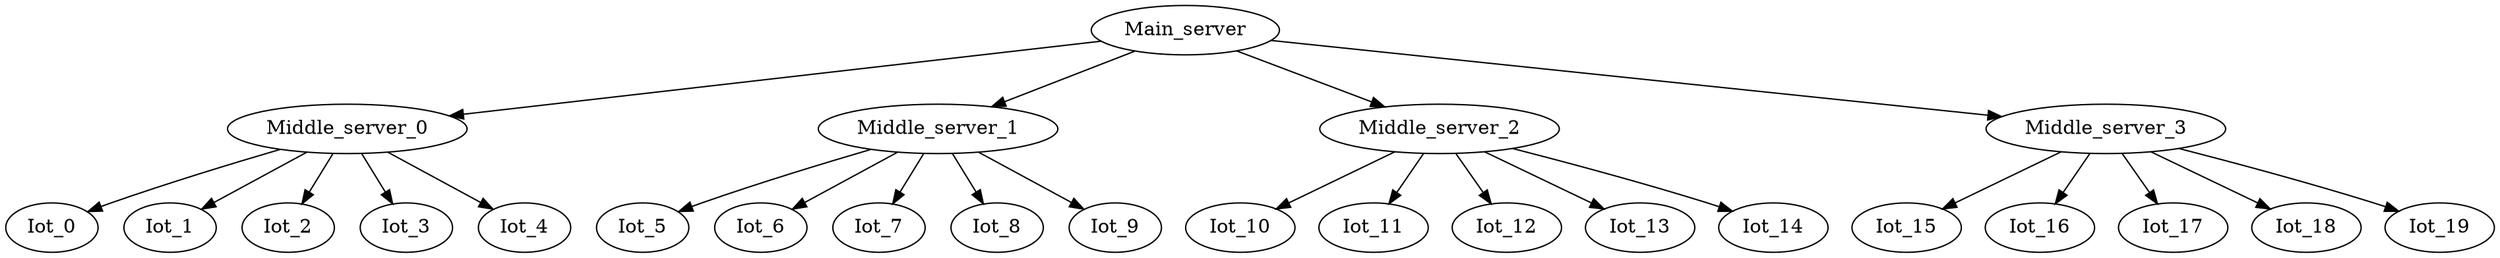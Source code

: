 // Edge compution hierarchy
digraph {
	Middle_server_0 [label=Middle_server_0]
	Main_server -> Middle_server_0
	Iot_0 [label=Iot_0]
	Middle_server_0 -> Iot_0
	Iot_1 [label=Iot_1]
	Middle_server_0 -> Iot_1
	Iot_2 [label=Iot_2]
	Middle_server_0 -> Iot_2
	Iot_3 [label=Iot_3]
	Middle_server_0 -> Iot_3
	Iot_4 [label=Iot_4]
	Middle_server_0 -> Iot_4
	Middle_server_1 [label=Middle_server_1]
	Main_server -> Middle_server_1
	Iot_5 [label=Iot_5]
	Middle_server_1 -> Iot_5
	Iot_6 [label=Iot_6]
	Middle_server_1 -> Iot_6
	Iot_7 [label=Iot_7]
	Middle_server_1 -> Iot_7
	Iot_8 [label=Iot_8]
	Middle_server_1 -> Iot_8
	Iot_9 [label=Iot_9]
	Middle_server_1 -> Iot_9
	Middle_server_2 [label=Middle_server_2]
	Main_server -> Middle_server_2
	Iot_10 [label=Iot_10]
	Middle_server_2 -> Iot_10
	Iot_11 [label=Iot_11]
	Middle_server_2 -> Iot_11
	Iot_12 [label=Iot_12]
	Middle_server_2 -> Iot_12
	Iot_13 [label=Iot_13]
	Middle_server_2 -> Iot_13
	Iot_14 [label=Iot_14]
	Middle_server_2 -> Iot_14
	Middle_server_3 [label=Middle_server_3]
	Main_server -> Middle_server_3
	Iot_15 [label=Iot_15]
	Middle_server_3 -> Iot_15
	Iot_16 [label=Iot_16]
	Middle_server_3 -> Iot_16
	Iot_17 [label=Iot_17]
	Middle_server_3 -> Iot_17
	Iot_18 [label=Iot_18]
	Middle_server_3 -> Iot_18
	Iot_19 [label=Iot_19]
	Middle_server_3 -> Iot_19
}
